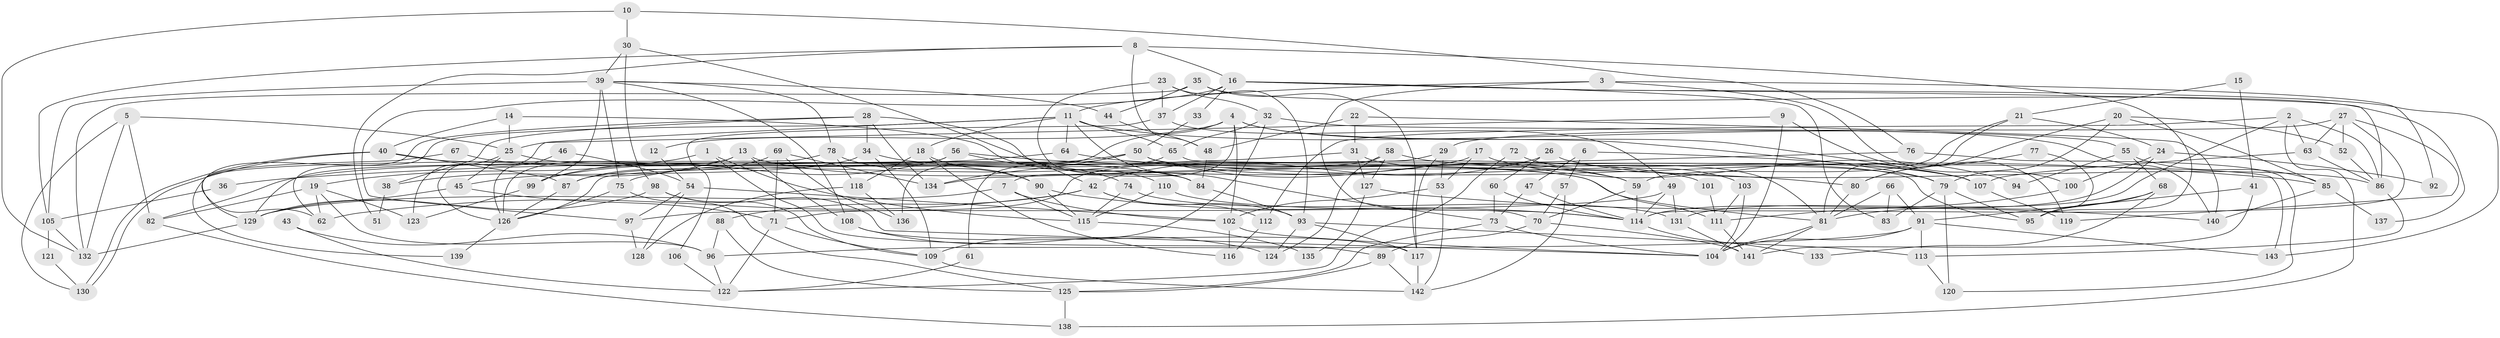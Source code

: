 // Generated by graph-tools (version 1.1) at 2025/26/03/09/25 03:26:12]
// undirected, 143 vertices, 286 edges
graph export_dot {
graph [start="1"]
  node [color=gray90,style=filled];
  1;
  2;
  3;
  4;
  5;
  6;
  7;
  8;
  9;
  10;
  11;
  12;
  13;
  14;
  15;
  16;
  17;
  18;
  19;
  20;
  21;
  22;
  23;
  24;
  25;
  26;
  27;
  28;
  29;
  30;
  31;
  32;
  33;
  34;
  35;
  36;
  37;
  38;
  39;
  40;
  41;
  42;
  43;
  44;
  45;
  46;
  47;
  48;
  49;
  50;
  51;
  52;
  53;
  54;
  55;
  56;
  57;
  58;
  59;
  60;
  61;
  62;
  63;
  64;
  65;
  66;
  67;
  68;
  69;
  70;
  71;
  72;
  73;
  74;
  75;
  76;
  77;
  78;
  79;
  80;
  81;
  82;
  83;
  84;
  85;
  86;
  87;
  88;
  89;
  90;
  91;
  92;
  93;
  94;
  95;
  96;
  97;
  98;
  99;
  100;
  101;
  102;
  103;
  104;
  105;
  106;
  107;
  108;
  109;
  110;
  111;
  112;
  113;
  114;
  115;
  116;
  117;
  118;
  119;
  120;
  121;
  122;
  123;
  124;
  125;
  126;
  127;
  128;
  129;
  130;
  131;
  132;
  133;
  134;
  135;
  136;
  137;
  138;
  139;
  140;
  141;
  142;
  143;
  1 -- 19;
  1 -- 115;
  1 -- 89;
  2 -- 86;
  2 -- 63;
  2 -- 112;
  2 -- 131;
  2 -- 138;
  3 -- 70;
  3 -- 11;
  3 -- 92;
  3 -- 100;
  4 -- 102;
  4 -- 107;
  4 -- 7;
  4 -- 12;
  4 -- 79;
  4 -- 136;
  5 -- 132;
  5 -- 82;
  5 -- 25;
  5 -- 130;
  6 -- 107;
  6 -- 47;
  6 -- 57;
  7 -- 102;
  7 -- 115;
  7 -- 129;
  8 -- 95;
  8 -- 105;
  8 -- 16;
  8 -- 48;
  8 -- 51;
  9 -- 104;
  9 -- 119;
  9 -- 25;
  10 -- 76;
  10 -- 30;
  10 -- 132;
  11 -- 73;
  11 -- 126;
  11 -- 18;
  11 -- 62;
  11 -- 64;
  11 -- 65;
  11 -- 140;
  12 -- 54;
  13 -- 126;
  13 -- 59;
  13 -- 38;
  13 -- 108;
  14 -- 40;
  14 -- 25;
  14 -- 110;
  15 -- 41;
  15 -- 21;
  16 -- 97;
  16 -- 33;
  16 -- 37;
  16 -- 83;
  16 -- 86;
  16 -- 143;
  17 -- 75;
  17 -- 53;
  17 -- 94;
  18 -- 90;
  18 -- 116;
  18 -- 118;
  19 -- 123;
  19 -- 62;
  19 -- 82;
  19 -- 96;
  20 -- 85;
  20 -- 79;
  20 -- 52;
  20 -- 80;
  21 -- 24;
  21 -- 59;
  21 -- 81;
  22 -- 48;
  22 -- 31;
  22 -- 140;
  23 -- 32;
  23 -- 93;
  23 -- 37;
  23 -- 84;
  24 -- 114;
  24 -- 100;
  24 -- 92;
  25 -- 45;
  25 -- 111;
  25 -- 123;
  26 -- 42;
  26 -- 86;
  26 -- 60;
  27 -- 52;
  27 -- 114;
  27 -- 29;
  27 -- 63;
  27 -- 119;
  28 -- 134;
  28 -- 84;
  28 -- 34;
  28 -- 38;
  28 -- 62;
  29 -- 117;
  29 -- 53;
  29 -- 126;
  30 -- 42;
  30 -- 98;
  30 -- 39;
  31 -- 81;
  31 -- 127;
  31 -- 36;
  32 -- 109;
  32 -- 65;
  32 -- 55;
  33 -- 50;
  34 -- 109;
  34 -- 45;
  34 -- 101;
  35 -- 132;
  35 -- 117;
  35 -- 44;
  35 -- 137;
  36 -- 105;
  37 -- 49;
  37 -- 106;
  38 -- 51;
  39 -- 108;
  39 -- 44;
  39 -- 75;
  39 -- 78;
  39 -- 99;
  39 -- 105;
  40 -- 81;
  40 -- 130;
  40 -- 130;
  40 -- 87;
  41 -- 141;
  41 -- 91;
  42 -- 112;
  42 -- 62;
  42 -- 88;
  42 -- 93;
  43 -- 96;
  43 -- 122;
  44 -- 48;
  45 -- 71;
  45 -- 129;
  46 -- 126;
  46 -- 54;
  47 -- 114;
  47 -- 73;
  48 -- 84;
  49 -- 131;
  49 -- 97;
  49 -- 114;
  50 -- 59;
  50 -- 99;
  50 -- 61;
  50 -- 95;
  50 -- 107;
  50 -- 134;
  52 -- 86;
  53 -- 142;
  53 -- 102;
  54 -- 102;
  54 -- 97;
  54 -- 128;
  55 -- 85;
  55 -- 68;
  55 -- 94;
  56 -- 80;
  56 -- 129;
  56 -- 74;
  56 -- 99;
  57 -- 70;
  57 -- 142;
  58 -- 71;
  58 -- 79;
  58 -- 124;
  58 -- 127;
  59 -- 114;
  59 -- 70;
  60 -- 114;
  60 -- 73;
  61 -- 122;
  63 -- 86;
  63 -- 107;
  64 -- 82;
  64 -- 85;
  65 -- 143;
  65 -- 87;
  66 -- 81;
  66 -- 83;
  66 -- 91;
  67 -- 84;
  67 -- 129;
  68 -- 81;
  68 -- 95;
  68 -- 133;
  69 -- 71;
  69 -- 87;
  69 -- 134;
  69 -- 136;
  70 -- 141;
  70 -- 89;
  71 -- 109;
  71 -- 122;
  72 -- 122;
  72 -- 103;
  73 -- 125;
  73 -- 104;
  74 -- 115;
  74 -- 131;
  75 -- 126;
  75 -- 125;
  76 -- 120;
  76 -- 134;
  77 -- 95;
  77 -- 80;
  78 -- 118;
  78 -- 90;
  78 -- 139;
  79 -- 95;
  79 -- 83;
  79 -- 120;
  80 -- 81;
  81 -- 104;
  81 -- 141;
  82 -- 138;
  84 -- 93;
  85 -- 140;
  85 -- 137;
  86 -- 113;
  87 -- 126;
  88 -- 125;
  88 -- 96;
  89 -- 142;
  89 -- 125;
  90 -- 115;
  90 -- 114;
  91 -- 96;
  91 -- 104;
  91 -- 113;
  91 -- 143;
  93 -- 113;
  93 -- 117;
  93 -- 124;
  96 -- 122;
  97 -- 128;
  98 -- 129;
  98 -- 104;
  98 -- 109;
  99 -- 123;
  100 -- 111;
  101 -- 111;
  102 -- 104;
  102 -- 116;
  103 -- 111;
  103 -- 104;
  105 -- 132;
  105 -- 121;
  106 -- 122;
  107 -- 119;
  108 -- 124;
  108 -- 117;
  109 -- 142;
  110 -- 114;
  110 -- 115;
  111 -- 141;
  112 -- 116;
  113 -- 120;
  114 -- 133;
  115 -- 135;
  117 -- 142;
  118 -- 136;
  118 -- 128;
  121 -- 130;
  125 -- 138;
  126 -- 139;
  127 -- 140;
  127 -- 135;
  129 -- 132;
  131 -- 141;
}
